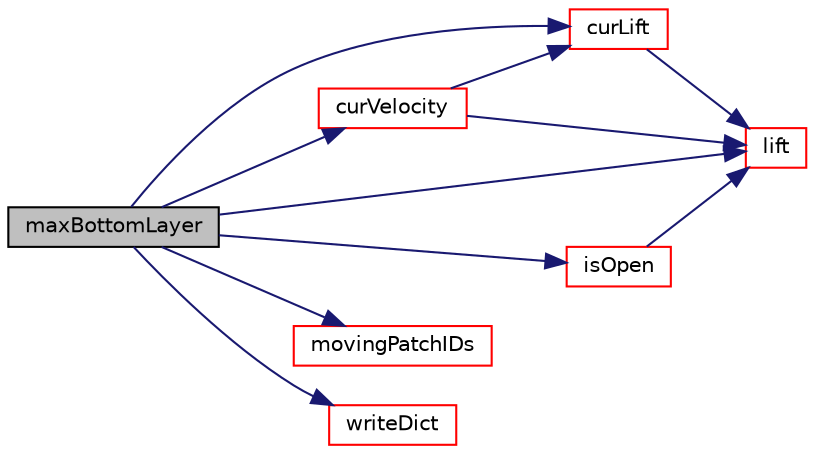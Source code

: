 digraph "maxBottomLayer"
{
  bgcolor="transparent";
  edge [fontname="Helvetica",fontsize="10",labelfontname="Helvetica",labelfontsize="10"];
  node [fontname="Helvetica",fontsize="10",shape=record];
  rankdir="LR";
  Node1 [label="maxBottomLayer",height=0.2,width=0.4,color="black", fillcolor="grey75", style="filled", fontcolor="black"];
  Node1 -> Node2 [color="midnightblue",fontsize="10",style="solid",fontname="Helvetica"];
  Node2 [label="curLift",height=0.2,width=0.4,color="red",URL="$a00651.html#ac079701719b1a0a44c1d2c128a5a93a8",tooltip="Return current lift. "];
  Node2 -> Node3 [color="midnightblue",fontsize="10",style="solid",fontname="Helvetica"];
  Node3 [label="lift",height=0.2,width=0.4,color="red",URL="$a00651.html#a95d85676f4a15ec8e69a5bfba56fb7c0",tooltip="Return valve lift given crank angle in degrees. "];
  Node1 -> Node4 [color="midnightblue",fontsize="10",style="solid",fontname="Helvetica"];
  Node4 [label="curVelocity",height=0.2,width=0.4,color="red",URL="$a00651.html#a8dea9e4bc40c71f8fc489e4a03e60079",tooltip="Return valve velocity for current time-step. "];
  Node4 -> Node2 [color="midnightblue",fontsize="10",style="solid",fontname="Helvetica"];
  Node4 -> Node3 [color="midnightblue",fontsize="10",style="solid",fontname="Helvetica"];
  Node1 -> Node5 [color="midnightblue",fontsize="10",style="solid",fontname="Helvetica"];
  Node5 [label="isOpen",height=0.2,width=0.4,color="red",URL="$a00651.html#a3c7351cec1380d07f9e4b3ec96b2b1ff",tooltip="Is the valve open? "];
  Node5 -> Node3 [color="midnightblue",fontsize="10",style="solid",fontname="Helvetica"];
  Node1 -> Node3 [color="midnightblue",fontsize="10",style="solid",fontname="Helvetica"];
  Node1 -> Node6 [color="midnightblue",fontsize="10",style="solid",fontname="Helvetica"];
  Node6 [label="movingPatchIDs",height=0.2,width=0.4,color="red",URL="$a00651.html#a0b3333d8dee0a308a16341817970e71b",tooltip="Return list of active patch labels for the valve head. "];
  Node1 -> Node7 [color="midnightblue",fontsize="10",style="solid",fontname="Helvetica"];
  Node7 [label="writeDict",height=0.2,width=0.4,color="red",URL="$a00651.html#af77027c10b89b764f28cf777c66c4be6",tooltip="Write dictionary. "];
}
